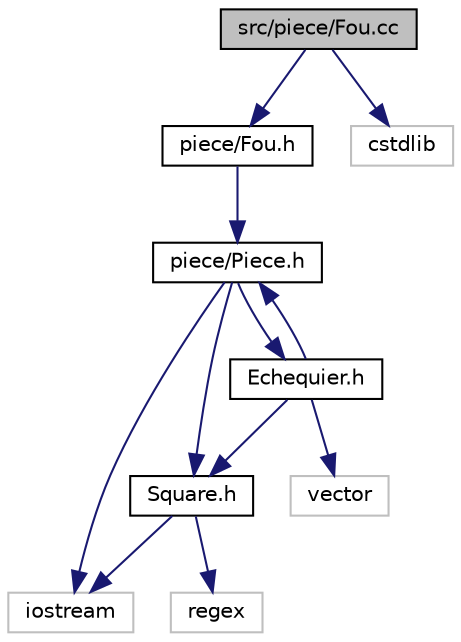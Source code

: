 digraph "src/piece/Fou.cc"
{
 // LATEX_PDF_SIZE
  edge [fontname="Helvetica",fontsize="10",labelfontname="Helvetica",labelfontsize="10"];
  node [fontname="Helvetica",fontsize="10",shape=record];
  Node1 [label="src/piece/Fou.cc",height=0.2,width=0.4,color="black", fillcolor="grey75", style="filled", fontcolor="black",tooltip=" "];
  Node1 -> Node2 [color="midnightblue",fontsize="10",style="solid"];
  Node2 [label="piece/Fou.h",height=0.2,width=0.4,color="black", fillcolor="white", style="filled",URL="$_fou_8h.html",tooltip=" "];
  Node2 -> Node3 [color="midnightblue",fontsize="10",style="solid"];
  Node3 [label="piece/Piece.h",height=0.2,width=0.4,color="black", fillcolor="white", style="filled",URL="$_piece_8h.html",tooltip=" "];
  Node3 -> Node4 [color="midnightblue",fontsize="10",style="solid"];
  Node4 [label="Square.h",height=0.2,width=0.4,color="black", fillcolor="white", style="filled",URL="$_square_8h.html",tooltip=" "];
  Node4 -> Node5 [color="midnightblue",fontsize="10",style="solid"];
  Node5 [label="iostream",height=0.2,width=0.4,color="grey75", fillcolor="white", style="filled",tooltip=" "];
  Node4 -> Node6 [color="midnightblue",fontsize="10",style="solid"];
  Node6 [label="regex",height=0.2,width=0.4,color="grey75", fillcolor="white", style="filled",tooltip=" "];
  Node3 -> Node5 [color="midnightblue",fontsize="10",style="solid"];
  Node3 -> Node7 [color="midnightblue",fontsize="10",style="solid"];
  Node7 [label="Echequier.h",height=0.2,width=0.4,color="black", fillcolor="white", style="filled",URL="$_echequier_8h.html",tooltip=" "];
  Node7 -> Node3 [color="midnightblue",fontsize="10",style="solid"];
  Node7 -> Node4 [color="midnightblue",fontsize="10",style="solid"];
  Node7 -> Node8 [color="midnightblue",fontsize="10",style="solid"];
  Node8 [label="vector",height=0.2,width=0.4,color="grey75", fillcolor="white", style="filled",tooltip=" "];
  Node1 -> Node9 [color="midnightblue",fontsize="10",style="solid"];
  Node9 [label="cstdlib",height=0.2,width=0.4,color="grey75", fillcolor="white", style="filled",tooltip=" "];
}
